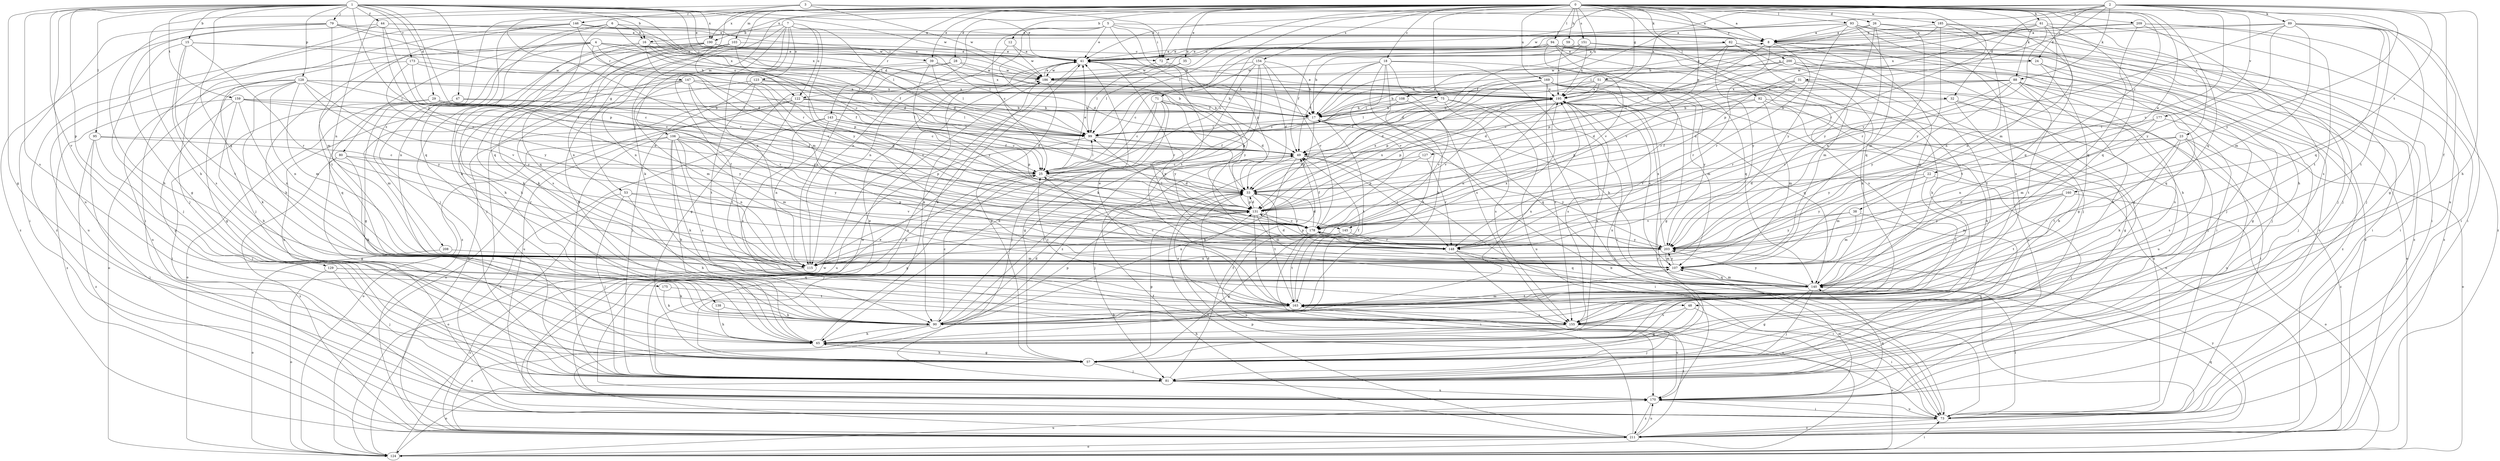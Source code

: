 strict digraph  {
0;
1;
2;
3;
4;
5;
6;
7;
8;
12;
15;
16;
17;
18;
22;
23;
24;
25;
26;
28;
29;
31;
32;
33;
35;
38;
39;
41;
44;
47;
48;
49;
51;
53;
57;
59;
61;
65;
71;
72;
73;
75;
79;
80;
81;
82;
88;
89;
90;
92;
93;
94;
95;
99;
103;
106;
107;
108;
115;
122;
123;
124;
127;
128;
129;
131;
138;
140;
143;
145;
146;
147;
148;
151;
154;
155;
159;
160;
163;
169;
170;
173;
175;
177;
178;
185;
186;
190;
195;
200;
203;
208;
209;
211;
0 -> 8  [label=a];
0 -> 12  [label=b];
0 -> 18  [label=c];
0 -> 22  [label=c];
0 -> 23  [label=c];
0 -> 26  [label=d];
0 -> 28  [label=d];
0 -> 35  [label=e];
0 -> 38  [label=e];
0 -> 39  [label=e];
0 -> 51  [label=g];
0 -> 53  [label=g];
0 -> 59  [label=h];
0 -> 61  [label=h];
0 -> 71  [label=i];
0 -> 72  [label=i];
0 -> 75  [label=j];
0 -> 82  [label=k];
0 -> 88  [label=k];
0 -> 92  [label=l];
0 -> 93  [label=l];
0 -> 94  [label=l];
0 -> 103  [label=m];
0 -> 106  [label=m];
0 -> 107  [label=m];
0 -> 108  [label=n];
0 -> 115  [label=n];
0 -> 122  [label=o];
0 -> 127  [label=p];
0 -> 138  [label=q];
0 -> 140  [label=q];
0 -> 143  [label=r];
0 -> 145  [label=r];
0 -> 151  [label=s];
0 -> 154  [label=s];
0 -> 169  [label=u];
0 -> 170  [label=u];
0 -> 185  [label=w];
0 -> 190  [label=x];
0 -> 200  [label=y];
0 -> 208  [label=z];
0 -> 209  [label=z];
1 -> 15  [label=b];
1 -> 16  [label=b];
1 -> 29  [label=d];
1 -> 39  [label=e];
1 -> 41  [label=e];
1 -> 44  [label=f];
1 -> 47  [label=f];
1 -> 57  [label=g];
1 -> 75  [label=j];
1 -> 79  [label=j];
1 -> 95  [label=l];
1 -> 99  [label=l];
1 -> 128  [label=p];
1 -> 129  [label=p];
1 -> 131  [label=p];
1 -> 140  [label=q];
1 -> 155  [label=s];
1 -> 159  [label=t];
1 -> 170  [label=u];
1 -> 173  [label=v];
1 -> 175  [label=v];
1 -> 186  [label=w];
1 -> 190  [label=x];
1 -> 203  [label=y];
2 -> 24  [label=c];
2 -> 31  [label=d];
2 -> 32  [label=d];
2 -> 41  [label=e];
2 -> 48  [label=f];
2 -> 65  [label=h];
2 -> 72  [label=i];
2 -> 88  [label=k];
2 -> 89  [label=k];
2 -> 160  [label=t];
2 -> 177  [label=v];
2 -> 178  [label=v];
2 -> 186  [label=w];
2 -> 190  [label=x];
2 -> 195  [label=x];
2 -> 203  [label=y];
3 -> 8  [label=a];
3 -> 65  [label=h];
3 -> 72  [label=i];
3 -> 145  [label=r];
3 -> 146  [label=r];
3 -> 186  [label=w];
4 -> 24  [label=c];
4 -> 32  [label=d];
4 -> 41  [label=e];
4 -> 65  [label=h];
4 -> 72  [label=i];
4 -> 80  [label=j];
4 -> 81  [label=j];
4 -> 115  [label=n];
4 -> 122  [label=o];
4 -> 147  [label=r];
5 -> 8  [label=a];
5 -> 25  [label=c];
5 -> 33  [label=d];
5 -> 41  [label=e];
5 -> 72  [label=i];
5 -> 115  [label=n];
5 -> 131  [label=p];
5 -> 163  [label=t];
6 -> 8  [label=a];
6 -> 16  [label=b];
6 -> 33  [label=d];
6 -> 81  [label=j];
6 -> 90  [label=k];
6 -> 140  [label=q];
7 -> 16  [label=b];
7 -> 33  [label=d];
7 -> 48  [label=f];
7 -> 90  [label=k];
7 -> 107  [label=m];
7 -> 115  [label=n];
7 -> 122  [label=o];
7 -> 123  [label=o];
7 -> 203  [label=y];
8 -> 41  [label=e];
8 -> 49  [label=f];
8 -> 73  [label=i];
8 -> 140  [label=q];
8 -> 148  [label=r];
8 -> 178  [label=v];
8 -> 211  [label=z];
12 -> 41  [label=e];
12 -> 115  [label=n];
12 -> 186  [label=w];
15 -> 41  [label=e];
15 -> 81  [label=j];
15 -> 99  [label=l];
15 -> 148  [label=r];
15 -> 155  [label=s];
15 -> 163  [label=t];
16 -> 25  [label=c];
16 -> 41  [label=e];
16 -> 49  [label=f];
16 -> 65  [label=h];
16 -> 90  [label=k];
16 -> 178  [label=v];
17 -> 99  [label=l];
17 -> 131  [label=p];
17 -> 140  [label=q];
17 -> 163  [label=t];
18 -> 17  [label=b];
18 -> 49  [label=f];
18 -> 65  [label=h];
18 -> 73  [label=i];
18 -> 90  [label=k];
18 -> 140  [label=q];
18 -> 155  [label=s];
18 -> 178  [label=v];
18 -> 186  [label=w];
22 -> 33  [label=d];
22 -> 81  [label=j];
22 -> 107  [label=m];
22 -> 163  [label=t];
22 -> 203  [label=y];
23 -> 49  [label=f];
23 -> 90  [label=k];
23 -> 155  [label=s];
23 -> 163  [label=t];
23 -> 170  [label=u];
23 -> 178  [label=v];
23 -> 203  [label=y];
23 -> 211  [label=z];
24 -> 57  [label=g];
24 -> 124  [label=o];
24 -> 186  [label=w];
24 -> 211  [label=z];
25 -> 33  [label=d];
25 -> 41  [label=e];
25 -> 57  [label=g];
25 -> 81  [label=j];
25 -> 99  [label=l];
25 -> 178  [label=v];
26 -> 8  [label=a];
26 -> 81  [label=j];
26 -> 107  [label=m];
26 -> 115  [label=n];
26 -> 195  [label=x];
26 -> 203  [label=y];
28 -> 57  [label=g];
28 -> 115  [label=n];
28 -> 186  [label=w];
28 -> 195  [label=x];
29 -> 17  [label=b];
29 -> 25  [label=c];
29 -> 73  [label=i];
29 -> 99  [label=l];
29 -> 124  [label=o];
29 -> 203  [label=y];
31 -> 25  [label=c];
31 -> 33  [label=d];
31 -> 99  [label=l];
31 -> 140  [label=q];
31 -> 148  [label=r];
31 -> 195  [label=x];
32 -> 17  [label=b];
32 -> 65  [label=h];
32 -> 73  [label=i];
32 -> 170  [label=u];
33 -> 131  [label=p];
33 -> 148  [label=r];
33 -> 155  [label=s];
33 -> 163  [label=t];
33 -> 195  [label=x];
35 -> 99  [label=l];
35 -> 186  [label=w];
38 -> 81  [label=j];
38 -> 107  [label=m];
38 -> 178  [label=v];
38 -> 203  [label=y];
39 -> 65  [label=h];
39 -> 99  [label=l];
39 -> 186  [label=w];
39 -> 195  [label=x];
39 -> 203  [label=y];
41 -> 8  [label=a];
41 -> 17  [label=b];
41 -> 49  [label=f];
41 -> 148  [label=r];
41 -> 170  [label=u];
41 -> 186  [label=w];
44 -> 8  [label=a];
44 -> 73  [label=i];
44 -> 131  [label=p];
44 -> 178  [label=v];
44 -> 195  [label=x];
44 -> 211  [label=z];
47 -> 17  [label=b];
47 -> 107  [label=m];
47 -> 140  [label=q];
47 -> 178  [label=v];
48 -> 57  [label=g];
48 -> 73  [label=i];
48 -> 155  [label=s];
49 -> 25  [label=c];
49 -> 73  [label=i];
49 -> 81  [label=j];
49 -> 90  [label=k];
49 -> 148  [label=r];
49 -> 203  [label=y];
51 -> 17  [label=b];
51 -> 33  [label=d];
51 -> 81  [label=j];
51 -> 99  [label=l];
51 -> 195  [label=x];
51 -> 203  [label=y];
53 -> 65  [label=h];
53 -> 81  [label=j];
53 -> 124  [label=o];
53 -> 131  [label=p];
53 -> 178  [label=v];
57 -> 65  [label=h];
57 -> 81  [label=j];
57 -> 131  [label=p];
57 -> 195  [label=x];
59 -> 41  [label=e];
59 -> 81  [label=j];
59 -> 195  [label=x];
59 -> 211  [label=z];
61 -> 8  [label=a];
61 -> 73  [label=i];
61 -> 115  [label=n];
61 -> 131  [label=p];
61 -> 140  [label=q];
61 -> 148  [label=r];
61 -> 195  [label=x];
65 -> 41  [label=e];
65 -> 57  [label=g];
65 -> 195  [label=x];
71 -> 17  [label=b];
71 -> 25  [label=c];
71 -> 33  [label=d];
71 -> 57  [label=g];
71 -> 65  [label=h];
71 -> 81  [label=j];
71 -> 203  [label=y];
72 -> 99  [label=l];
72 -> 203  [label=y];
73 -> 17  [label=b];
73 -> 41  [label=e];
73 -> 170  [label=u];
73 -> 195  [label=x];
73 -> 211  [label=z];
75 -> 17  [label=b];
75 -> 49  [label=f];
75 -> 73  [label=i];
75 -> 155  [label=s];
75 -> 170  [label=u];
79 -> 8  [label=a];
79 -> 17  [label=b];
79 -> 57  [label=g];
79 -> 65  [label=h];
79 -> 73  [label=i];
79 -> 107  [label=m];
79 -> 195  [label=x];
80 -> 25  [label=c];
80 -> 57  [label=g];
80 -> 90  [label=k];
80 -> 148  [label=r];
80 -> 211  [label=z];
81 -> 41  [label=e];
81 -> 49  [label=f];
81 -> 124  [label=o];
81 -> 170  [label=u];
82 -> 41  [label=e];
82 -> 65  [label=h];
82 -> 107  [label=m];
82 -> 131  [label=p];
82 -> 163  [label=t];
82 -> 203  [label=y];
82 -> 211  [label=z];
88 -> 33  [label=d];
88 -> 57  [label=g];
88 -> 81  [label=j];
88 -> 90  [label=k];
88 -> 99  [label=l];
88 -> 148  [label=r];
88 -> 155  [label=s];
88 -> 163  [label=t];
88 -> 195  [label=x];
88 -> 203  [label=y];
89 -> 8  [label=a];
89 -> 57  [label=g];
89 -> 73  [label=i];
89 -> 107  [label=m];
89 -> 140  [label=q];
89 -> 163  [label=t];
89 -> 178  [label=v];
89 -> 195  [label=x];
89 -> 203  [label=y];
90 -> 25  [label=c];
90 -> 33  [label=d];
90 -> 49  [label=f];
90 -> 65  [label=h];
90 -> 107  [label=m];
90 -> 131  [label=p];
90 -> 195  [label=x];
90 -> 211  [label=z];
92 -> 17  [label=b];
92 -> 57  [label=g];
92 -> 65  [label=h];
92 -> 107  [label=m];
92 -> 131  [label=p];
93 -> 8  [label=a];
93 -> 49  [label=f];
93 -> 65  [label=h];
93 -> 73  [label=i];
93 -> 81  [label=j];
93 -> 99  [label=l];
93 -> 140  [label=q];
93 -> 155  [label=s];
93 -> 203  [label=y];
94 -> 25  [label=c];
94 -> 41  [label=e];
94 -> 49  [label=f];
94 -> 65  [label=h];
94 -> 73  [label=i];
94 -> 90  [label=k];
94 -> 148  [label=r];
94 -> 155  [label=s];
94 -> 178  [label=v];
95 -> 25  [label=c];
95 -> 49  [label=f];
95 -> 73  [label=i];
95 -> 81  [label=j];
95 -> 211  [label=z];
99 -> 49  [label=f];
99 -> 131  [label=p];
99 -> 170  [label=u];
103 -> 41  [label=e];
103 -> 81  [label=j];
103 -> 90  [label=k];
103 -> 115  [label=n];
103 -> 131  [label=p];
103 -> 155  [label=s];
106 -> 49  [label=f];
106 -> 65  [label=h];
106 -> 81  [label=j];
106 -> 90  [label=k];
106 -> 107  [label=m];
106 -> 115  [label=n];
106 -> 124  [label=o];
106 -> 131  [label=p];
106 -> 155  [label=s];
106 -> 203  [label=y];
107 -> 17  [label=b];
107 -> 33  [label=d];
107 -> 140  [label=q];
107 -> 195  [label=x];
107 -> 203  [label=y];
108 -> 17  [label=b];
108 -> 99  [label=l];
108 -> 178  [label=v];
115 -> 131  [label=p];
115 -> 195  [label=x];
115 -> 211  [label=z];
122 -> 17  [label=b];
122 -> 33  [label=d];
122 -> 73  [label=i];
122 -> 99  [label=l];
122 -> 124  [label=o];
122 -> 163  [label=t];
122 -> 170  [label=u];
123 -> 17  [label=b];
123 -> 81  [label=j];
123 -> 163  [label=t];
123 -> 178  [label=v];
123 -> 195  [label=x];
123 -> 211  [label=z];
124 -> 73  [label=i];
124 -> 170  [label=u];
124 -> 186  [label=w];
127 -> 25  [label=c];
127 -> 131  [label=p];
127 -> 148  [label=r];
128 -> 25  [label=c];
128 -> 57  [label=g];
128 -> 90  [label=k];
128 -> 99  [label=l];
128 -> 107  [label=m];
128 -> 115  [label=n];
128 -> 124  [label=o];
128 -> 170  [label=u];
128 -> 178  [label=v];
128 -> 195  [label=x];
128 -> 203  [label=y];
129 -> 81  [label=j];
129 -> 90  [label=k];
129 -> 124  [label=o];
129 -> 140  [label=q];
131 -> 33  [label=d];
131 -> 107  [label=m];
131 -> 163  [label=t];
131 -> 178  [label=v];
131 -> 195  [label=x];
138 -> 65  [label=h];
138 -> 90  [label=k];
140 -> 25  [label=c];
140 -> 57  [label=g];
140 -> 73  [label=i];
140 -> 81  [label=j];
140 -> 107  [label=m];
140 -> 163  [label=t];
140 -> 203  [label=y];
143 -> 25  [label=c];
143 -> 99  [label=l];
143 -> 115  [label=n];
143 -> 124  [label=o];
143 -> 131  [label=p];
143 -> 155  [label=s];
145 -> 57  [label=g];
145 -> 115  [label=n];
145 -> 148  [label=r];
145 -> 163  [label=t];
146 -> 8  [label=a];
146 -> 33  [label=d];
146 -> 81  [label=j];
146 -> 99  [label=l];
146 -> 163  [label=t];
146 -> 178  [label=v];
146 -> 186  [label=w];
146 -> 211  [label=z];
147 -> 17  [label=b];
147 -> 49  [label=f];
147 -> 57  [label=g];
147 -> 107  [label=m];
147 -> 131  [label=p];
147 -> 148  [label=r];
147 -> 170  [label=u];
147 -> 195  [label=x];
148 -> 73  [label=i];
148 -> 124  [label=o];
148 -> 140  [label=q];
148 -> 178  [label=v];
151 -> 17  [label=b];
151 -> 33  [label=d];
151 -> 41  [label=e];
151 -> 57  [label=g];
151 -> 73  [label=i];
151 -> 81  [label=j];
151 -> 99  [label=l];
151 -> 195  [label=x];
154 -> 17  [label=b];
154 -> 25  [label=c];
154 -> 33  [label=d];
154 -> 90  [label=k];
154 -> 115  [label=n];
154 -> 178  [label=v];
154 -> 186  [label=w];
154 -> 211  [label=z];
155 -> 33  [label=d];
155 -> 65  [label=h];
155 -> 81  [label=j];
155 -> 124  [label=o];
159 -> 17  [label=b];
159 -> 33  [label=d];
159 -> 57  [label=g];
159 -> 65  [label=h];
159 -> 99  [label=l];
159 -> 115  [label=n];
159 -> 211  [label=z];
160 -> 107  [label=m];
160 -> 124  [label=o];
160 -> 131  [label=p];
160 -> 163  [label=t];
160 -> 203  [label=y];
163 -> 25  [label=c];
163 -> 41  [label=e];
163 -> 49  [label=f];
163 -> 90  [label=k];
163 -> 155  [label=s];
163 -> 170  [label=u];
169 -> 25  [label=c];
169 -> 33  [label=d];
169 -> 57  [label=g];
169 -> 107  [label=m];
169 -> 124  [label=o];
169 -> 131  [label=p];
169 -> 155  [label=s];
169 -> 170  [label=u];
169 -> 195  [label=x];
169 -> 211  [label=z];
170 -> 73  [label=i];
170 -> 107  [label=m];
170 -> 140  [label=q];
170 -> 186  [label=w];
170 -> 211  [label=z];
173 -> 25  [label=c];
173 -> 99  [label=l];
173 -> 170  [label=u];
173 -> 186  [label=w];
173 -> 203  [label=y];
175 -> 90  [label=k];
175 -> 163  [label=t];
177 -> 99  [label=l];
177 -> 107  [label=m];
177 -> 115  [label=n];
177 -> 124  [label=o];
178 -> 33  [label=d];
178 -> 49  [label=f];
178 -> 73  [label=i];
178 -> 99  [label=l];
178 -> 148  [label=r];
178 -> 170  [label=u];
178 -> 203  [label=y];
185 -> 8  [label=a];
185 -> 81  [label=j];
185 -> 99  [label=l];
185 -> 115  [label=n];
185 -> 140  [label=q];
185 -> 203  [label=y];
186 -> 41  [label=e];
186 -> 57  [label=g];
186 -> 90  [label=k];
186 -> 131  [label=p];
186 -> 195  [label=x];
190 -> 41  [label=e];
190 -> 65  [label=h];
190 -> 99  [label=l];
190 -> 115  [label=n];
190 -> 140  [label=q];
190 -> 211  [label=z];
195 -> 17  [label=b];
195 -> 41  [label=e];
195 -> 115  [label=n];
195 -> 131  [label=p];
195 -> 140  [label=q];
195 -> 155  [label=s];
195 -> 178  [label=v];
200 -> 17  [label=b];
200 -> 81  [label=j];
200 -> 148  [label=r];
200 -> 163  [label=t];
200 -> 170  [label=u];
200 -> 186  [label=w];
203 -> 107  [label=m];
203 -> 115  [label=n];
203 -> 131  [label=p];
203 -> 195  [label=x];
208 -> 107  [label=m];
208 -> 124  [label=o];
209 -> 8  [label=a];
209 -> 17  [label=b];
209 -> 140  [label=q];
209 -> 155  [label=s];
209 -> 163  [label=t];
209 -> 211  [label=z];
211 -> 33  [label=d];
211 -> 49  [label=f];
211 -> 124  [label=o];
211 -> 131  [label=p];
211 -> 140  [label=q];
211 -> 163  [label=t];
211 -> 170  [label=u];
211 -> 203  [label=y];
}
